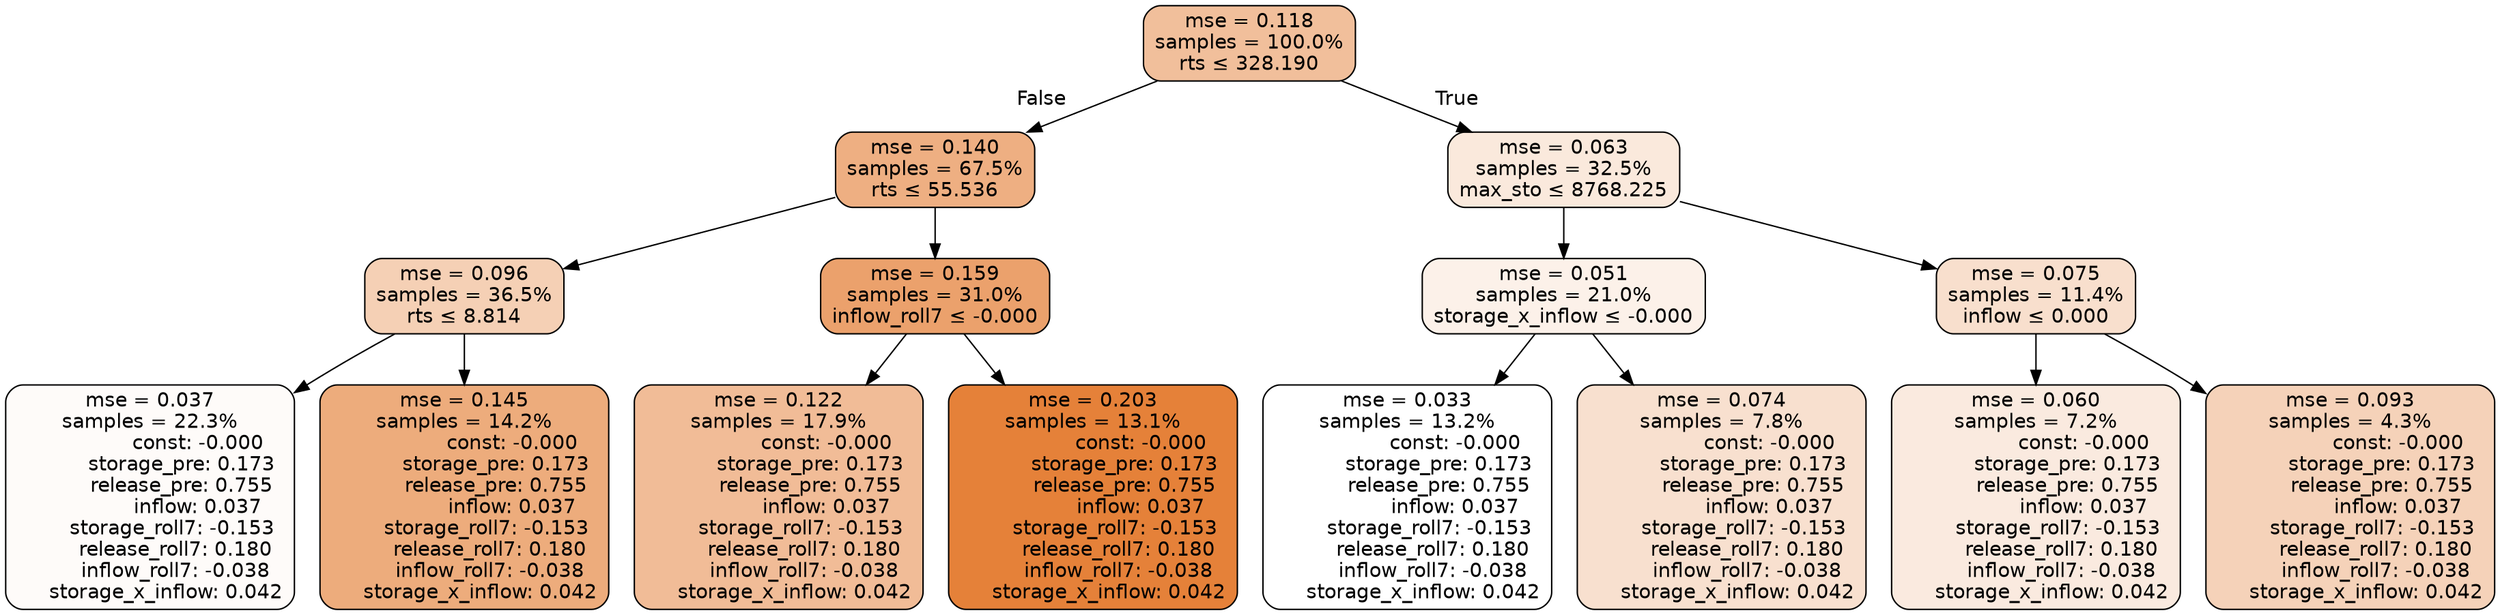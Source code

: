 digraph tree {
node [shape=rectangle, style="filled, rounded", color="black", fontname=helvetica] ;
edge [fontname=helvetica] ;
	"0" [label="mse = 0.118
samples = 100.0%
rts &le; 328.190", fillcolor="#f1bf9b"]
	"1" [label="mse = 0.140
samples = 67.5%
rts &le; 55.536", fillcolor="#eeaf82"]
	"2" [label="mse = 0.096
samples = 36.5%
rts &le; 8.814", fillcolor="#f5d0b5"]
	"3" [label="mse = 0.037
samples = 22.3%
               const: -0.000
          storage_pre: 0.173
          release_pre: 0.755
               inflow: 0.037
       storage_roll7: -0.153
        release_roll7: 0.180
        inflow_roll7: -0.038
     storage_x_inflow: 0.042", fillcolor="#fefbf9"]
	"4" [label="mse = 0.145
samples = 14.2%
               const: -0.000
          storage_pre: 0.173
          release_pre: 0.755
               inflow: 0.037
       storage_roll7: -0.153
        release_roll7: 0.180
        inflow_roll7: -0.038
     storage_x_inflow: 0.042", fillcolor="#edac7c"]
	"5" [label="mse = 0.159
samples = 31.0%
inflow_roll7 &le; -0.000", fillcolor="#eba16c"]
	"6" [label="mse = 0.122
samples = 17.9%
               const: -0.000
          storage_pre: 0.173
          release_pre: 0.755
               inflow: 0.037
       storage_roll7: -0.153
        release_roll7: 0.180
        inflow_roll7: -0.038
     storage_x_inflow: 0.042", fillcolor="#f1bc97"]
	"7" [label="mse = 0.203
samples = 13.1%
               const: -0.000
          storage_pre: 0.173
          release_pre: 0.755
               inflow: 0.037
       storage_roll7: -0.153
        release_roll7: 0.180
        inflow_roll7: -0.038
     storage_x_inflow: 0.042", fillcolor="#e58139"]
	"8" [label="mse = 0.063
samples = 32.5%
max_sto &le; 8768.225", fillcolor="#fae9dc"]
	"9" [label="mse = 0.051
samples = 21.0%
storage_x_inflow &le; -0.000", fillcolor="#fcf1e9"]
	"10" [label="mse = 0.033
samples = 13.2%
               const: -0.000
          storage_pre: 0.173
          release_pre: 0.755
               inflow: 0.037
       storage_roll7: -0.153
        release_roll7: 0.180
        inflow_roll7: -0.038
     storage_x_inflow: 0.042", fillcolor="#ffffff"]
	"11" [label="mse = 0.074
samples = 7.8%
               const: -0.000
          storage_pre: 0.173
          release_pre: 0.755
               inflow: 0.037
       storage_roll7: -0.153
        release_roll7: 0.180
        inflow_roll7: -0.038
     storage_x_inflow: 0.042", fillcolor="#f8e0cf"]
	"12" [label="mse = 0.075
samples = 11.4%
inflow &le; 0.000", fillcolor="#f8dfcd"]
	"13" [label="mse = 0.060
samples = 7.2%
               const: -0.000
          storage_pre: 0.173
          release_pre: 0.755
               inflow: 0.037
       storage_roll7: -0.153
        release_roll7: 0.180
        inflow_roll7: -0.038
     storage_x_inflow: 0.042", fillcolor="#faeadf"]
	"14" [label="mse = 0.093
samples = 4.3%
               const: -0.000
          storage_pre: 0.173
          release_pre: 0.755
               inflow: 0.037
       storage_roll7: -0.153
        release_roll7: 0.180
        inflow_roll7: -0.038
     storage_x_inflow: 0.042", fillcolor="#f5d2b9"]

	"0" -> "1" [labeldistance=2.5, labelangle=45, headlabel="False"]
	"1" -> "2"
	"2" -> "3"
	"2" -> "4"
	"1" -> "5"
	"5" -> "6"
	"5" -> "7"
	"0" -> "8" [labeldistance=2.5, labelangle=-45, headlabel="True"]
	"8" -> "9"
	"9" -> "10"
	"9" -> "11"
	"8" -> "12"
	"12" -> "13"
	"12" -> "14"
}